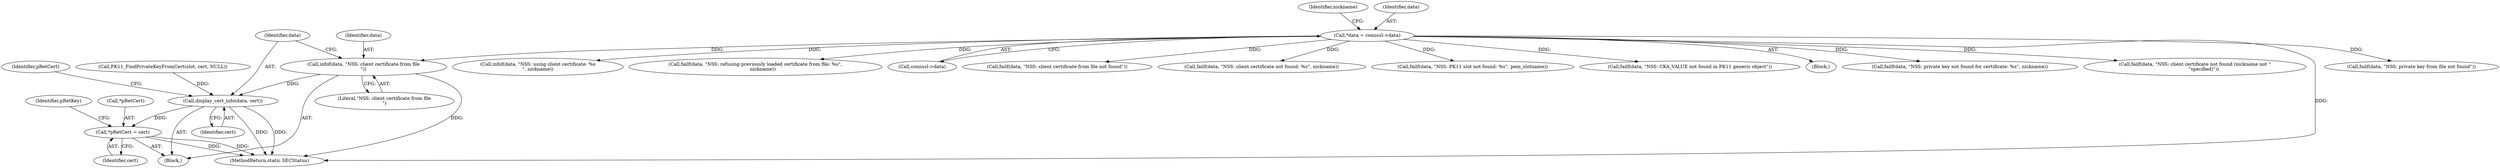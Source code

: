 digraph "0_curl_curl-7_50_2~32@pointer" {
"1000225" [label="(Call,infof(data, \"NSS: client certificate from file\n\"))"];
"1000117" [label="(Call,*data = connssl->data)"];
"1000228" [label="(Call,display_cert_info(data, cert))"];
"1000231" [label="(Call,*pRetCert = cert)"];
"1000227" [label="(Literal,\"NSS: client certificate from file\n\")"];
"1000124" [label="(Identifier,nickname)"];
"1000226" [label="(Identifier,data)"];
"1000218" [label="(Call,failf(data, \"NSS: private key from file not found\"))"];
"1000313" [label="(Call,infof(data, \"NSS: using client certificate: %s\n\", nickname))"];
"1000118" [label="(Identifier,data)"];
"1000295" [label="(Call,failf(data, \"NSS: refusing previously loaded certificate from file: %s\",\n          nickname))"];
"1000119" [label="(Call,connssl->data)"];
"1000230" [label="(Identifier,cert)"];
"1000198" [label="(Call,failf(data, \"NSS: client certificate from file not found\"))"];
"1000266" [label="(Call,failf(data, \"NSS: client certificate not found: %s\", nickname))"];
"1000234" [label="(Identifier,cert)"];
"1000157" [label="(Call,failf(data, \"NSS: PK11 slot not found: %s\", pem_slotname))"];
"1000229" [label="(Identifier,data)"];
"1000117" [label="(Call,*data = connssl->data)"];
"1000233" [label="(Identifier,pRetCert)"];
"1000231" [label="(Call,*pRetCert = cert)"];
"1000323" [label="(MethodReturn,static SECStatus)"];
"1000237" [label="(Identifier,pRetKey)"];
"1000175" [label="(Call,failf(data, \"NSS: CKA_VALUE not found in PK11 generic object\"))"];
"1000228" [label="(Call,display_cert_info(data, cert))"];
"1000109" [label="(Block,)"];
"1000232" [label="(Call,*pRetCert)"];
"1000225" [label="(Call,infof(data, \"NSS: client certificate from file\n\"))"];
"1000307" [label="(Call,failf(data, \"NSS: private key not found for certificate: %s\", nickname))"];
"1000207" [label="(Call,PK11_FindPrivateKeyFromCert(slot, cert, NULL))"];
"1000262" [label="(Call,failf(data, \"NSS: client certificate not found (nickname not \"\n            \"specified)\"))"];
"1000136" [label="(Block,)"];
"1000225" -> "1000136"  [label="AST: "];
"1000225" -> "1000227"  [label="CFG: "];
"1000226" -> "1000225"  [label="AST: "];
"1000227" -> "1000225"  [label="AST: "];
"1000229" -> "1000225"  [label="CFG: "];
"1000225" -> "1000323"  [label="DDG: "];
"1000117" -> "1000225"  [label="DDG: "];
"1000225" -> "1000228"  [label="DDG: "];
"1000117" -> "1000109"  [label="AST: "];
"1000117" -> "1000119"  [label="CFG: "];
"1000118" -> "1000117"  [label="AST: "];
"1000119" -> "1000117"  [label="AST: "];
"1000124" -> "1000117"  [label="CFG: "];
"1000117" -> "1000323"  [label="DDG: "];
"1000117" -> "1000157"  [label="DDG: "];
"1000117" -> "1000175"  [label="DDG: "];
"1000117" -> "1000198"  [label="DDG: "];
"1000117" -> "1000218"  [label="DDG: "];
"1000117" -> "1000262"  [label="DDG: "];
"1000117" -> "1000266"  [label="DDG: "];
"1000117" -> "1000295"  [label="DDG: "];
"1000117" -> "1000307"  [label="DDG: "];
"1000117" -> "1000313"  [label="DDG: "];
"1000228" -> "1000136"  [label="AST: "];
"1000228" -> "1000230"  [label="CFG: "];
"1000229" -> "1000228"  [label="AST: "];
"1000230" -> "1000228"  [label="AST: "];
"1000233" -> "1000228"  [label="CFG: "];
"1000228" -> "1000323"  [label="DDG: "];
"1000228" -> "1000323"  [label="DDG: "];
"1000207" -> "1000228"  [label="DDG: "];
"1000228" -> "1000231"  [label="DDG: "];
"1000231" -> "1000136"  [label="AST: "];
"1000231" -> "1000234"  [label="CFG: "];
"1000232" -> "1000231"  [label="AST: "];
"1000234" -> "1000231"  [label="AST: "];
"1000237" -> "1000231"  [label="CFG: "];
"1000231" -> "1000323"  [label="DDG: "];
"1000231" -> "1000323"  [label="DDG: "];
}
